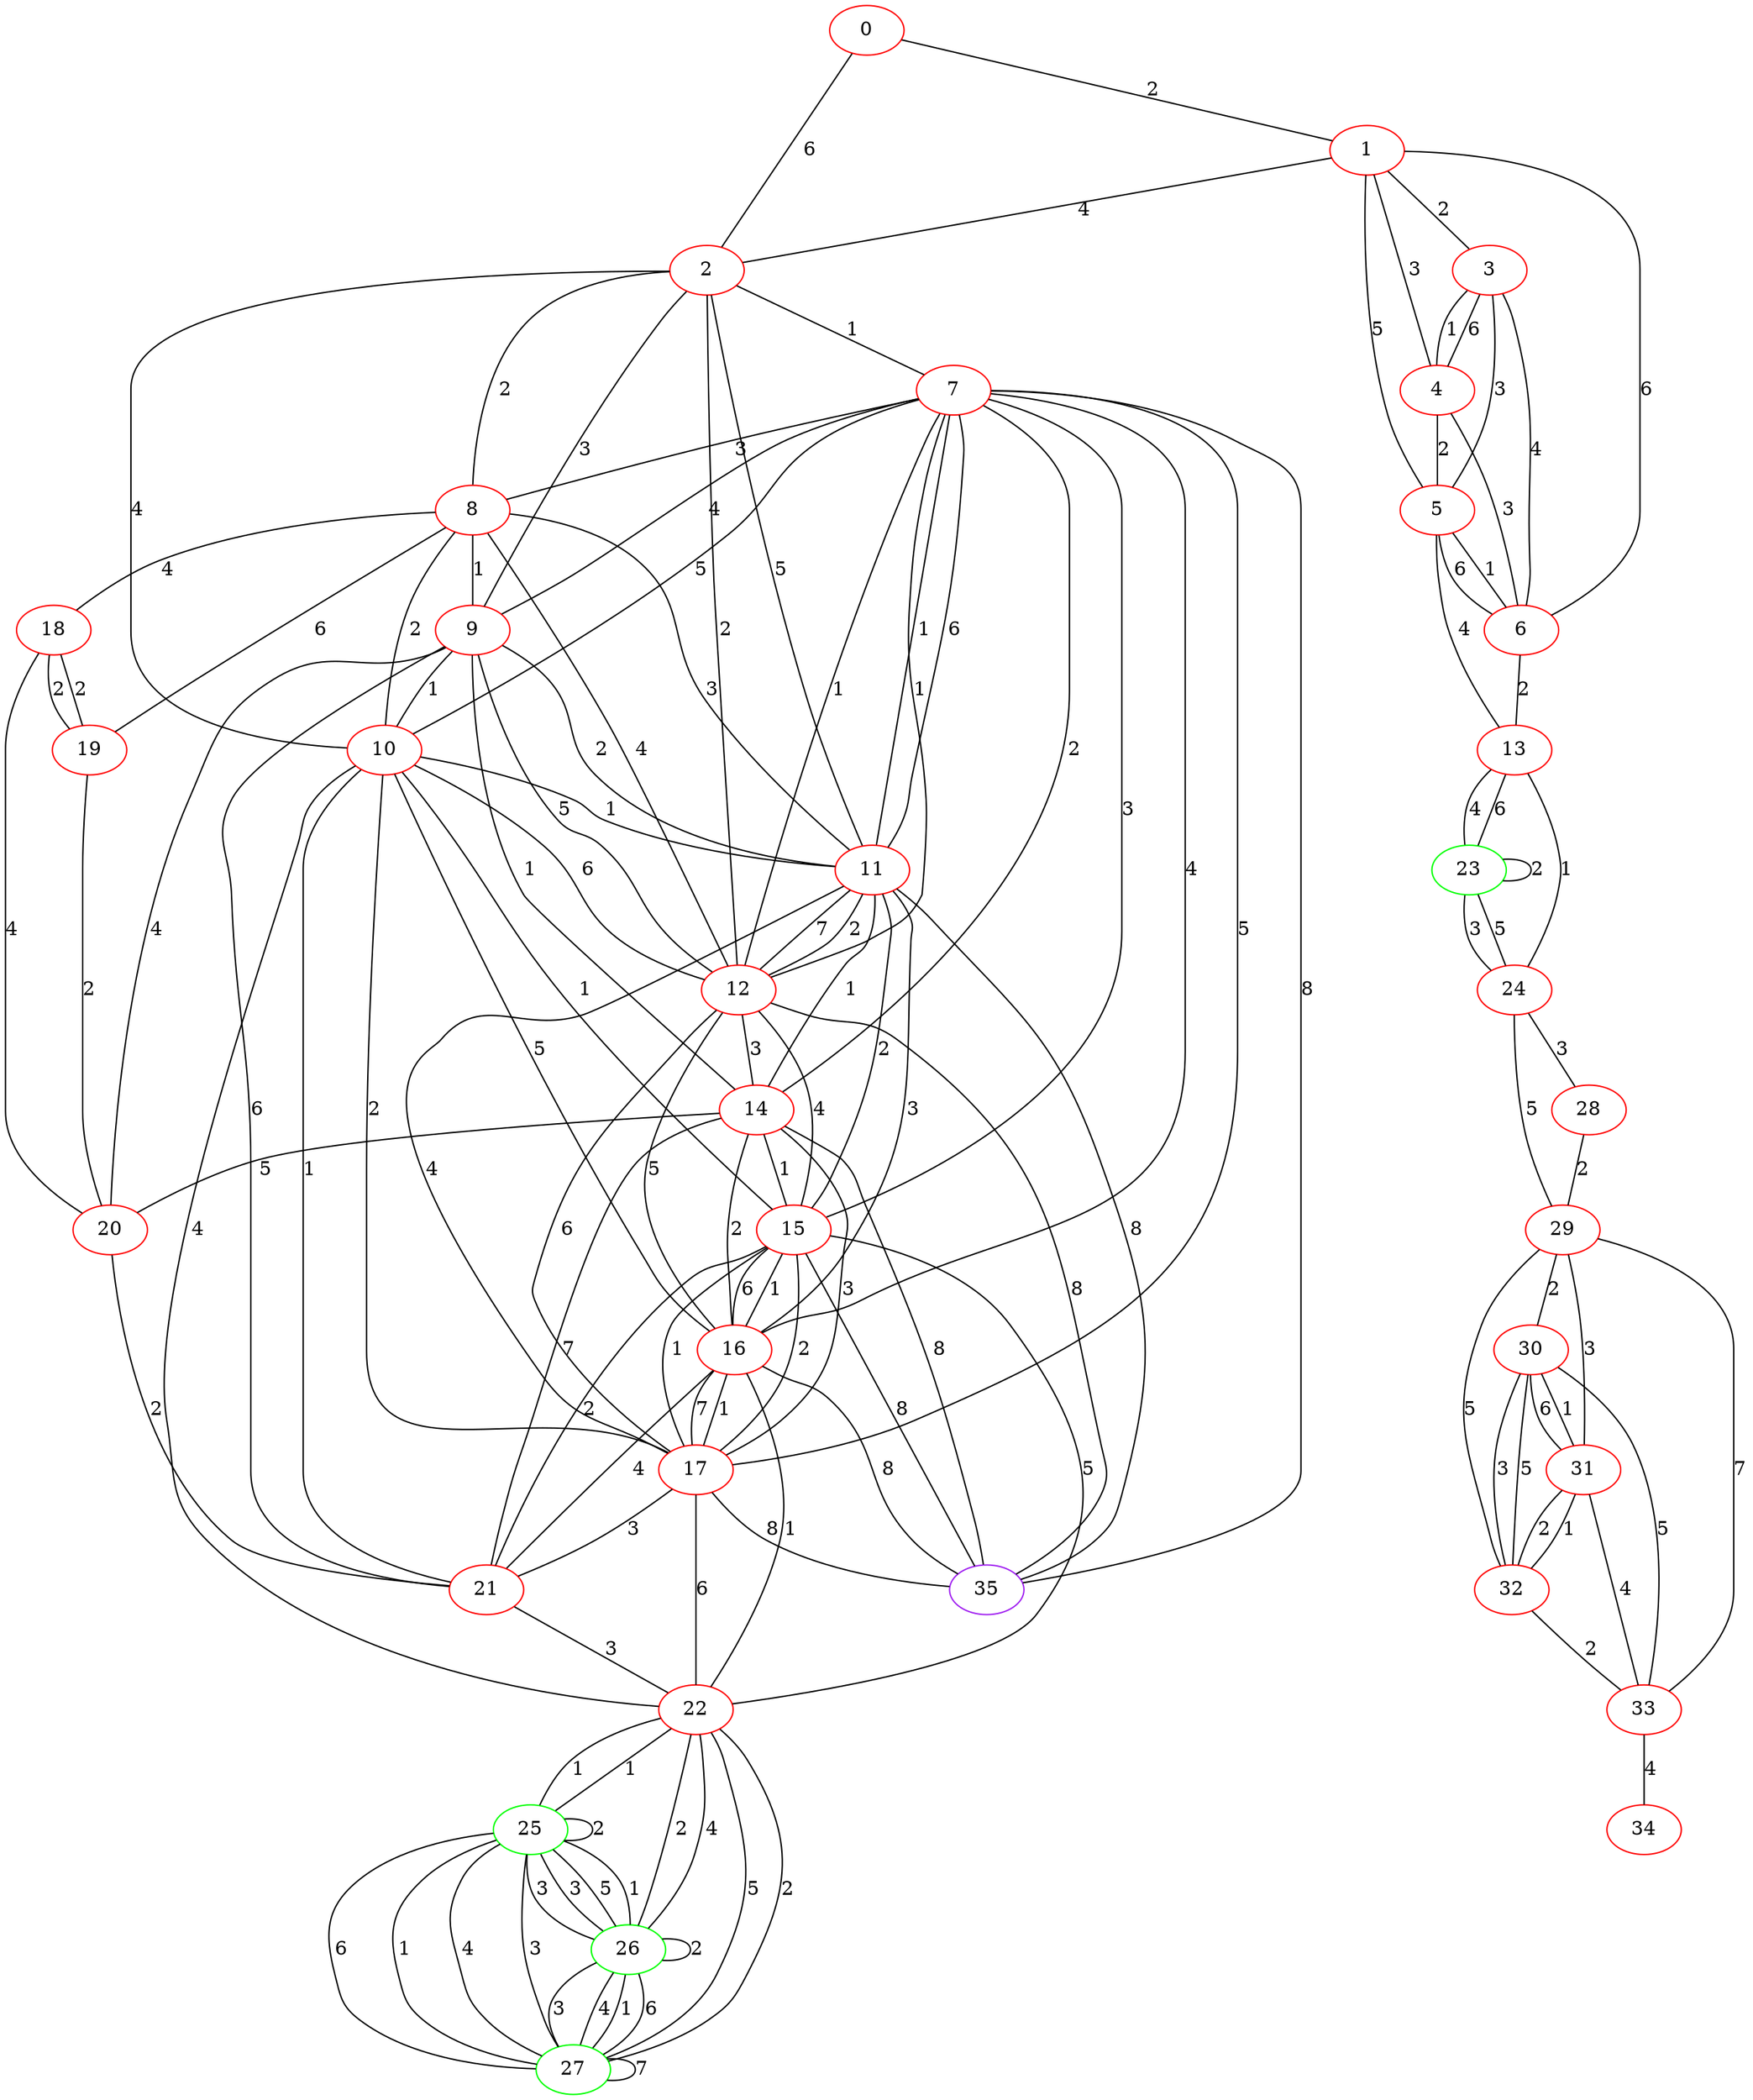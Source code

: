 graph "" {
0 [color=red, weight=1];
1 [color=red, weight=1];
2 [color=red, weight=1];
3 [color=red, weight=1];
4 [color=red, weight=1];
5 [color=red, weight=1];
6 [color=red, weight=1];
7 [color=red, weight=1];
8 [color=red, weight=1];
9 [color=red, weight=1];
10 [color=red, weight=1];
11 [color=red, weight=1];
12 [color=red, weight=1];
13 [color=red, weight=1];
14 [color=red, weight=1];
15 [color=red, weight=1];
16 [color=red, weight=1];
17 [color=red, weight=1];
18 [color=red, weight=1];
19 [color=red, weight=1];
20 [color=red, weight=1];
21 [color=red, weight=1];
22 [color=red, weight=1];
23 [color=green, weight=2];
24 [color=red, weight=1];
25 [color=green, weight=2];
26 [color=green, weight=2];
27 [color=green, weight=2];
28 [color=red, weight=1];
29 [color=red, weight=1];
30 [color=red, weight=1];
31 [color=red, weight=1];
32 [color=red, weight=1];
33 [color=red, weight=1];
34 [color=red, weight=1];
35 [color=purple, weight=4];
0 -- 1  [key=0, label=2];
0 -- 2  [key=0, label=6];
1 -- 2  [key=0, label=4];
1 -- 3  [key=0, label=2];
1 -- 4  [key=0, label=3];
1 -- 5  [key=0, label=5];
1 -- 6  [key=0, label=6];
2 -- 7  [key=0, label=1];
2 -- 8  [key=0, label=2];
2 -- 9  [key=0, label=3];
2 -- 10  [key=0, label=4];
2 -- 11  [key=0, label=5];
2 -- 12  [key=0, label=2];
3 -- 4  [key=0, label=1];
3 -- 4  [key=1, label=6];
3 -- 5  [key=0, label=3];
3 -- 6  [key=0, label=4];
4 -- 5  [key=0, label=2];
4 -- 6  [key=0, label=3];
5 -- 13  [key=0, label=4];
5 -- 6  [key=0, label=1];
5 -- 6  [key=1, label=6];
6 -- 13  [key=0, label=2];
7 -- 35  [key=0, label=8];
7 -- 8  [key=0, label=3];
7 -- 9  [key=0, label=4];
7 -- 10  [key=0, label=5];
7 -- 11  [key=0, label=1];
7 -- 11  [key=1, label=6];
7 -- 12  [key=0, label=1];
7 -- 12  [key=1, label=1];
7 -- 14  [key=0, label=2];
7 -- 15  [key=0, label=3];
7 -- 16  [key=0, label=4];
7 -- 17  [key=0, label=5];
8 -- 9  [key=0, label=1];
8 -- 10  [key=0, label=2];
8 -- 11  [key=0, label=3];
8 -- 12  [key=0, label=4];
8 -- 18  [key=0, label=4];
8 -- 19  [key=0, label=6];
9 -- 10  [key=0, label=1];
9 -- 11  [key=0, label=2];
9 -- 12  [key=0, label=5];
9 -- 14  [key=0, label=1];
9 -- 20  [key=0, label=4];
9 -- 21  [key=0, label=6];
10 -- 11  [key=0, label=1];
10 -- 12  [key=0, label=6];
10 -- 15  [key=0, label=1];
10 -- 16  [key=0, label=5];
10 -- 17  [key=0, label=2];
10 -- 21  [key=0, label=1];
10 -- 22  [key=0, label=4];
11 -- 35  [key=0, label=8];
11 -- 12  [key=0, label=2];
11 -- 12  [key=1, label=7];
11 -- 14  [key=0, label=1];
11 -- 15  [key=0, label=2];
11 -- 16  [key=0, label=3];
11 -- 17  [key=0, label=4];
12 -- 35  [key=0, label=8];
12 -- 14  [key=0, label=3];
12 -- 15  [key=0, label=4];
12 -- 16  [key=0, label=5];
12 -- 17  [key=0, label=6];
13 -- 24  [key=0, label=1];
13 -- 23  [key=0, label=6];
13 -- 23  [key=1, label=4];
14 -- 35  [key=0, label=8];
14 -- 15  [key=0, label=1];
14 -- 16  [key=0, label=2];
14 -- 17  [key=0, label=3];
14 -- 20  [key=0, label=5];
14 -- 21  [key=0, label=7];
15 -- 35  [key=0, label=8];
15 -- 16  [key=0, label=1];
15 -- 16  [key=1, label=6];
15 -- 17  [key=0, label=2];
15 -- 17  [key=1, label=1];
15 -- 21  [key=0, label=2];
15 -- 22  [key=0, label=5];
16 -- 35  [key=0, label=8];
16 -- 17  [key=0, label=1];
16 -- 17  [key=1, label=7];
16 -- 21  [key=0, label=4];
16 -- 22  [key=0, label=1];
17 -- 35  [key=0, label=8];
17 -- 21  [key=0, label=3];
17 -- 22  [key=0, label=6];
18 -- 19  [key=0, label=2];
18 -- 19  [key=1, label=2];
18 -- 20  [key=0, label=4];
19 -- 20  [key=0, label=2];
20 -- 21  [key=0, label=2];
21 -- 22  [key=0, label=3];
22 -- 25  [key=0, label=1];
22 -- 25  [key=1, label=1];
22 -- 26  [key=0, label=2];
22 -- 26  [key=1, label=4];
22 -- 27  [key=0, label=5];
22 -- 27  [key=1, label=2];
23 -- 24  [key=0, label=5];
23 -- 24  [key=1, label=3];
23 -- 23  [key=0, label=2];
24 -- 28  [key=0, label=3];
24 -- 29  [key=0, label=5];
25 -- 25  [key=0, label=2];
25 -- 26  [key=0, label=3];
25 -- 26  [key=1, label=5];
25 -- 26  [key=2, label=1];
25 -- 26  [key=3, label=3];
25 -- 27  [key=0, label=6];
25 -- 27  [key=1, label=1];
25 -- 27  [key=2, label=4];
25 -- 27  [key=3, label=3];
26 -- 26  [key=0, label=2];
26 -- 27  [key=0, label=3];
26 -- 27  [key=1, label=4];
26 -- 27  [key=2, label=1];
26 -- 27  [key=3, label=6];
27 -- 27  [key=0, label=7];
28 -- 29  [key=0, label=2];
29 -- 32  [key=0, label=5];
29 -- 33  [key=0, label=7];
29 -- 30  [key=0, label=2];
29 -- 31  [key=0, label=3];
30 -- 32  [key=0, label=5];
30 -- 32  [key=1, label=3];
30 -- 33  [key=0, label=5];
30 -- 31  [key=0, label=6];
30 -- 31  [key=1, label=1];
31 -- 32  [key=0, label=1];
31 -- 32  [key=1, label=2];
31 -- 33  [key=0, label=4];
32 -- 33  [key=0, label=2];
33 -- 34  [key=0, label=4];
}
